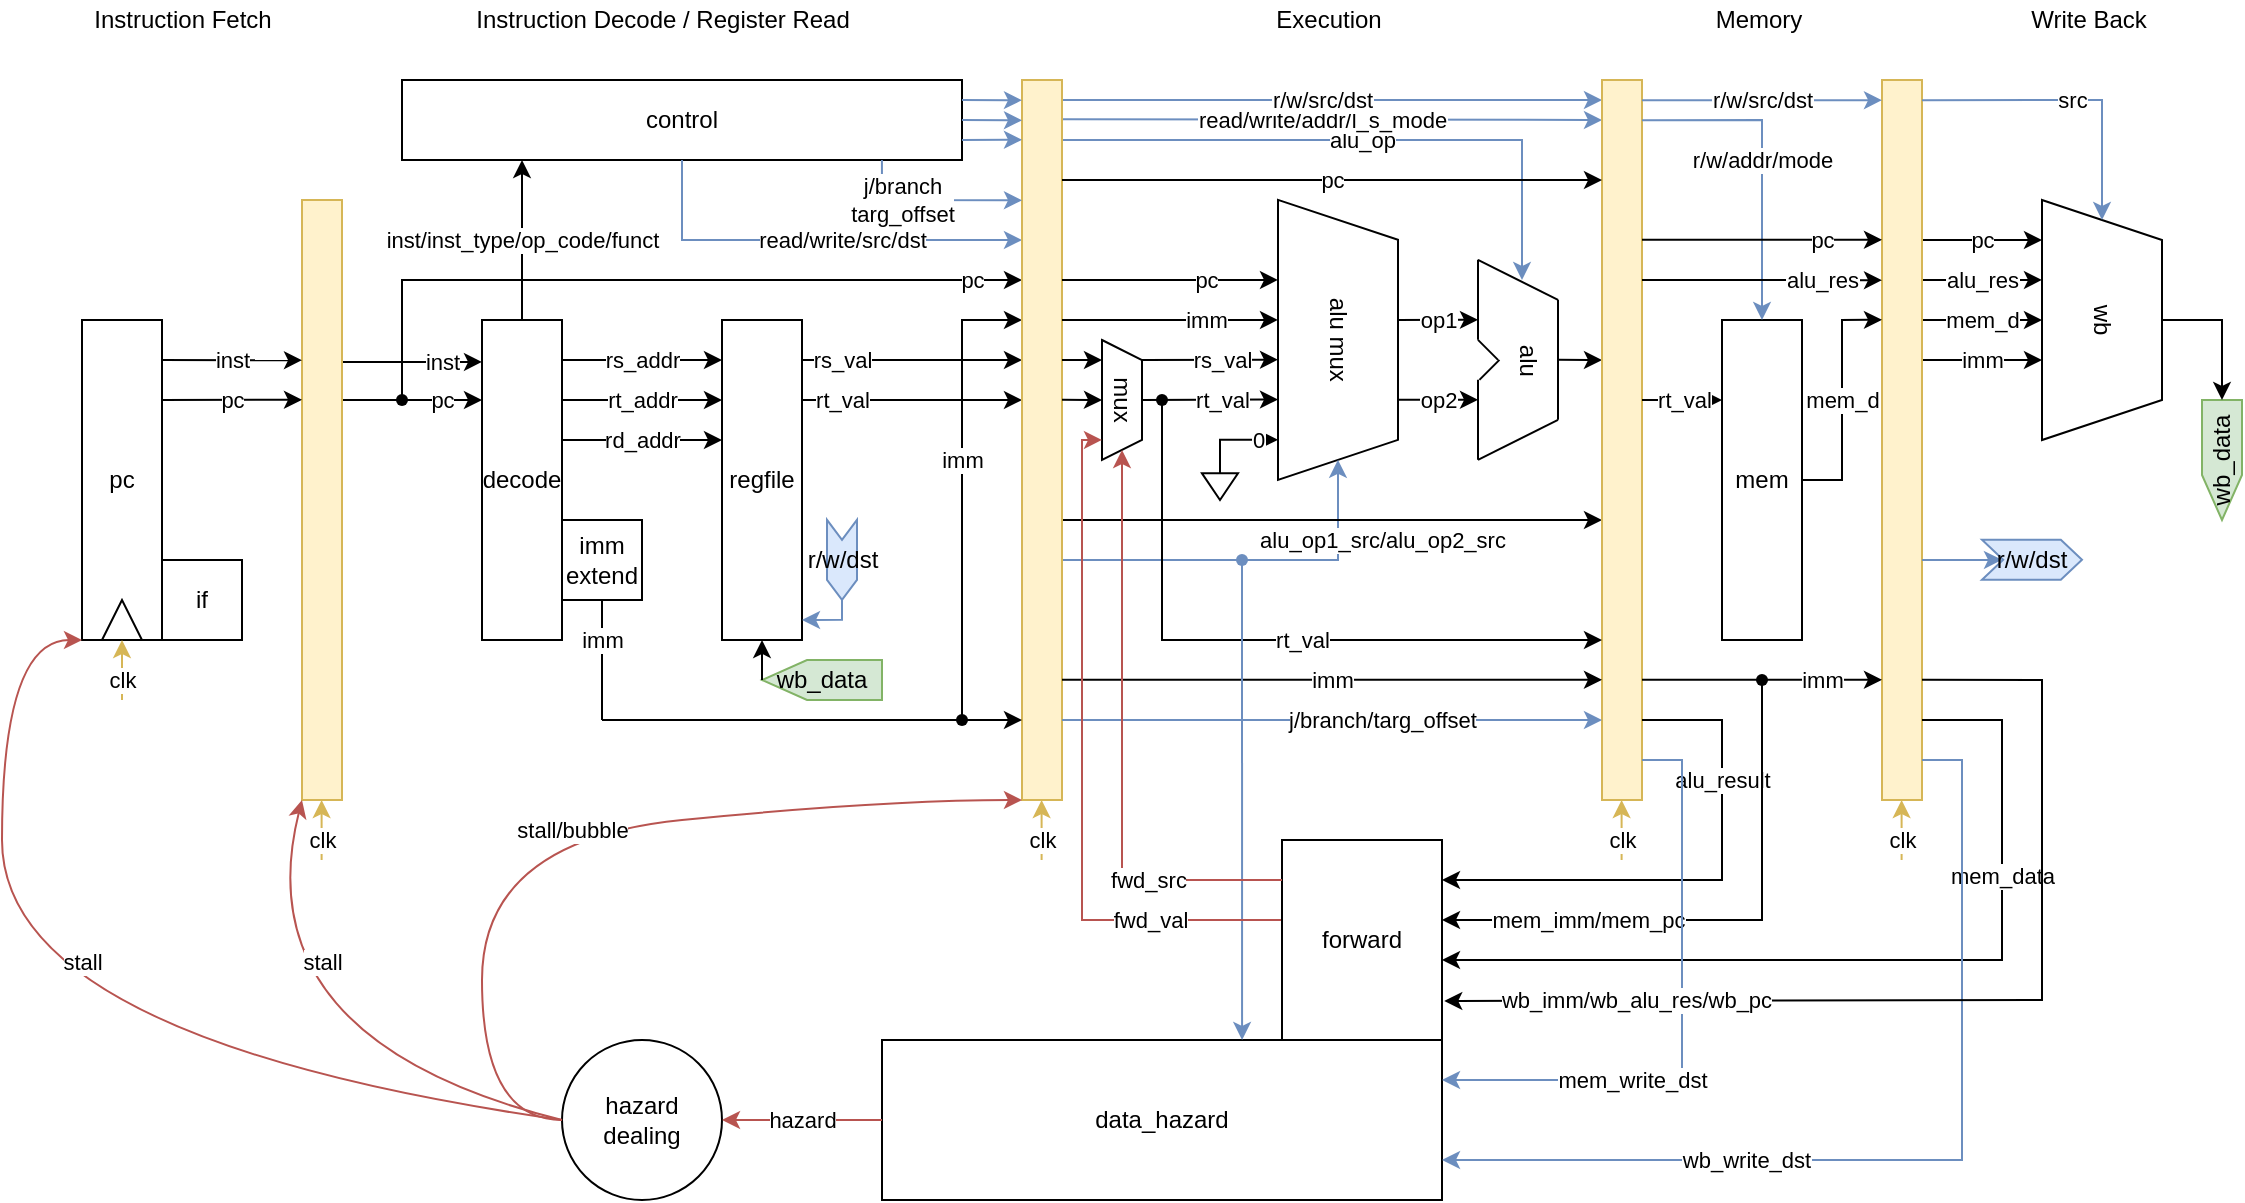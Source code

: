 <mxfile version="16.0.2" type="device"><diagram id="kXGXtVitnuVFbZN-tH9j" name="Page-1"><mxGraphModel dx="946" dy="587" grid="1" gridSize="10" guides="1" tooltips="1" connect="1" arrows="1" fold="1" page="1" pageScale="1" pageWidth="1169" pageHeight="827" math="0" shadow="0"><root><mxCell id="0"/><mxCell id="1" parent="0"/><mxCell id="jANy_Va856jDarxAY1Pt-2" value="pc" style="rounded=0;whiteSpace=wrap;html=1;" parent="1" vertex="1"><mxGeometry x="80" y="200" width="40" height="160" as="geometry"/></mxCell><mxCell id="jANy_Va856jDarxAY1Pt-5" value="Instruction Fetch" style="text;html=1;align=center;verticalAlign=middle;resizable=0;points=[];autosize=1;strokeColor=none;fillColor=none;" parent="1" vertex="1"><mxGeometry x="80" y="40" width="100" height="20" as="geometry"/></mxCell><mxCell id="jANy_Va856jDarxAY1Pt-7" value="if" style="whiteSpace=wrap;html=1;" parent="1" vertex="1"><mxGeometry x="120" y="320" width="40" height="40" as="geometry"/></mxCell><mxCell id="jANy_Va856jDarxAY1Pt-12" value="pc" style="endArrow=classic;html=1;rounded=0;entryX=0;entryY=0.25;entryDx=0;entryDy=0;" parent="1" target="jANy_Va856jDarxAY1Pt-22" edge="1"><mxGeometry x="0.429" width="50" height="50" relative="1" as="geometry"><mxPoint x="210" y="240" as="sourcePoint"/><mxPoint x="320" y="240" as="targetPoint"/><mxPoint as="offset"/></mxGeometry></mxCell><mxCell id="jANy_Va856jDarxAY1Pt-14" value="inst" style="endArrow=classic;html=1;rounded=0;entryX=0;entryY=0.131;entryDx=0;entryDy=0;entryPerimeter=0;" parent="1" target="jANy_Va856jDarxAY1Pt-22" edge="1"><mxGeometry x="0.429" width="50" height="50" relative="1" as="geometry"><mxPoint x="210" y="221" as="sourcePoint"/><mxPoint x="280" y="221" as="targetPoint"/><mxPoint as="offset"/></mxGeometry></mxCell><mxCell id="jANy_Va856jDarxAY1Pt-22" value="decode" style="rounded=0;whiteSpace=wrap;html=1;" parent="1" vertex="1"><mxGeometry x="280" y="200" width="40" height="160" as="geometry"/></mxCell><mxCell id="jANy_Va856jDarxAY1Pt-23" value="control" style="rounded=0;whiteSpace=wrap;html=1;" parent="1" vertex="1"><mxGeometry x="240" y="80" width="280" height="40" as="geometry"/></mxCell><mxCell id="jANy_Va856jDarxAY1Pt-26" value="inst/inst_type/op_code/funct" style="endArrow=classic;html=1;rounded=0;exitX=0.5;exitY=0;exitDx=0;exitDy=0;" parent="1" source="jANy_Va856jDarxAY1Pt-22" edge="1"><mxGeometry width="50" height="50" relative="1" as="geometry"><mxPoint x="340" y="200" as="sourcePoint"/><mxPoint x="300" y="120" as="targetPoint"/><mxPoint as="offset"/></mxGeometry></mxCell><mxCell id="jANy_Va856jDarxAY1Pt-28" value="Instruction Decode / Register Read" style="text;html=1;align=center;verticalAlign=middle;resizable=0;points=[];autosize=1;strokeColor=none;fillColor=none;" parent="1" vertex="1"><mxGeometry x="270" y="40" width="200" height="20" as="geometry"/></mxCell><mxCell id="jANy_Va856jDarxAY1Pt-29" value="regfile" style="whiteSpace=wrap;html=1;" parent="1" vertex="1"><mxGeometry x="400" y="200" width="40" height="160" as="geometry"/></mxCell><mxCell id="jANy_Va856jDarxAY1Pt-30" value="rt_addr" style="endArrow=classic;html=1;rounded=0;exitX=1;exitY=0.25;exitDx=0;exitDy=0;entryX=0;entryY=0.25;entryDx=0;entryDy=0;" parent="1" source="jANy_Va856jDarxAY1Pt-22" target="jANy_Va856jDarxAY1Pt-29" edge="1"><mxGeometry width="50" height="50" relative="1" as="geometry"><mxPoint x="280" y="340" as="sourcePoint"/><mxPoint x="330" y="290" as="targetPoint"/></mxGeometry></mxCell><mxCell id="jANy_Va856jDarxAY1Pt-31" value="rs_addr" style="endArrow=classic;html=1;rounded=0;" parent="1" edge="1"><mxGeometry width="50" height="50" relative="1" as="geometry"><mxPoint x="320" y="220" as="sourcePoint"/><mxPoint x="400" y="220" as="targetPoint"/></mxGeometry></mxCell><mxCell id="jANy_Va856jDarxAY1Pt-32" value="imm extend" style="whiteSpace=wrap;html=1;aspect=fixed;" parent="1" vertex="1"><mxGeometry x="320" y="300" width="40" height="40" as="geometry"/></mxCell><mxCell id="jANy_Va856jDarxAY1Pt-37" value="imm" style="endArrow=none;html=1;rounded=0;entryX=0.5;entryY=1;entryDx=0;entryDy=0;" parent="1" target="jANy_Va856jDarxAY1Pt-32" edge="1"><mxGeometry x="0.333" width="50" height="50" relative="1" as="geometry"><mxPoint x="340" y="400" as="sourcePoint"/><mxPoint x="280" y="340" as="targetPoint"/><mxPoint as="offset"/></mxGeometry></mxCell><mxCell id="jANy_Va856jDarxAY1Pt-41" value="rs_val" style="edgeStyle=elbowEdgeStyle;elbow=horizontal;endArrow=classic;html=1;rounded=0;" parent="1" edge="1"><mxGeometry x="-0.636" width="50" height="50" relative="1" as="geometry"><mxPoint x="440" y="220" as="sourcePoint"/><mxPoint x="550" y="220" as="targetPoint"/><mxPoint as="offset"/><Array as="points"/></mxGeometry></mxCell><mxCell id="jANy_Va856jDarxAY1Pt-42" value="rt_val" style="edgeStyle=elbowEdgeStyle;elbow=horizontal;endArrow=classic;html=1;rounded=0;" parent="1" edge="1"><mxGeometry x="-0.636" width="50" height="50" relative="1" as="geometry"><mxPoint x="440" y="240" as="sourcePoint"/><mxPoint x="550" y="240" as="targetPoint"/><mxPoint as="offset"/><Array as="points"/></mxGeometry></mxCell><mxCell id="Ykakdfic_UmWaNhS7Apf-2" value="Execution" style="text;html=1;align=center;verticalAlign=middle;resizable=0;points=[];autosize=1;strokeColor=none;fillColor=none;" parent="1" vertex="1"><mxGeometry x="668" y="40" width="70" height="20" as="geometry"/></mxCell><mxCell id="Ykakdfic_UmWaNhS7Apf-3" value="pc" style="edgeStyle=elbowEdgeStyle;elbow=vertical;endArrow=classic;html=1;rounded=0;" parent="1" edge="1"><mxGeometry x="0.864" width="50" height="50" relative="1" as="geometry"><mxPoint x="240" y="240" as="sourcePoint"/><mxPoint x="550" y="180" as="targetPoint"/><Array as="points"><mxPoint x="270" y="180"/></Array><mxPoint as="offset"/></mxGeometry></mxCell><mxCell id="Ykakdfic_UmWaNhS7Apf-10" value="alu mux" style="shape=trapezoid;perimeter=trapezoidPerimeter;whiteSpace=wrap;html=1;fixedSize=1;rotation=90;" parent="1" vertex="1"><mxGeometry x="638" y="179.92" width="140" height="60" as="geometry"/></mxCell><mxCell id="Ykakdfic_UmWaNhS7Apf-12" value="imm" style="edgeStyle=elbowEdgeStyle;elbow=horizontal;endArrow=classic;html=1;rounded=0;" parent="1" edge="1"><mxGeometry x="0.512" width="50" height="50" relative="1" as="geometry"><mxPoint x="340" y="400" as="sourcePoint"/><mxPoint x="550" y="200" as="targetPoint"/><Array as="points"><mxPoint x="520" y="210"/><mxPoint x="520" y="300"/><mxPoint x="550" y="200"/><mxPoint x="540" y="340"/></Array><mxPoint as="offset"/></mxGeometry></mxCell><mxCell id="Ykakdfic_UmWaNhS7Apf-13" value="alu_op1_src/alu_op2_src" style="edgeStyle=segmentEdgeStyle;endArrow=classic;html=1;rounded=0;fillColor=#dae8fc;strokeColor=#6c8ebf;entryX=1;entryY=0.5;entryDx=0;entryDy=0;" parent="1" target="Ykakdfic_UmWaNhS7Apf-10" edge="1"><mxGeometry x="0.574" y="-22" width="50" height="50" relative="1" as="geometry"><mxPoint x="570" y="320" as="sourcePoint"/><mxPoint x="658" y="290" as="targetPoint"/><Array as="points"><mxPoint x="708" y="320"/></Array><mxPoint as="offset"/></mxGeometry></mxCell><mxCell id="Ykakdfic_UmWaNhS7Apf-15" value="" style="pointerEvents=1;verticalLabelPosition=bottom;shadow=0;dashed=0;align=center;html=1;verticalAlign=top;shape=mxgraph.electrical.signal_sources.signal_ground;" parent="1" vertex="1"><mxGeometry x="640" y="270" width="18" height="20" as="geometry"/></mxCell><mxCell id="Ykakdfic_UmWaNhS7Apf-17" value="0" style="edgeStyle=segmentEdgeStyle;endArrow=classic;html=1;rounded=0;exitX=0.5;exitY=0;exitDx=0;exitDy=0;exitPerimeter=0;entryX=0.857;entryY=1;entryDx=0;entryDy=0;entryPerimeter=0;" parent="1" source="Ykakdfic_UmWaNhS7Apf-15" target="Ykakdfic_UmWaNhS7Apf-10" edge="1"><mxGeometry x="0.506" width="50" height="50" relative="1" as="geometry"><mxPoint x="568" y="320" as="sourcePoint"/><mxPoint x="620" y="260" as="targetPoint"/><Array as="points"><mxPoint x="649" y="260"/></Array><mxPoint as="offset"/></mxGeometry></mxCell><mxCell id="Ykakdfic_UmWaNhS7Apf-23" value="" style="endArrow=none;html=1;rounded=0;" parent="1" edge="1"><mxGeometry width="50" height="50" relative="1" as="geometry"><mxPoint x="778" y="209.92" as="sourcePoint"/><mxPoint x="788" y="219.92" as="targetPoint"/></mxGeometry></mxCell><mxCell id="Ykakdfic_UmWaNhS7Apf-24" value="" style="endArrow=none;html=1;rounded=0;" parent="1" edge="1"><mxGeometry width="50" height="50" relative="1" as="geometry"><mxPoint x="778.71" y="229.92" as="sourcePoint"/><mxPoint x="788.71" y="219.92" as="targetPoint"/></mxGeometry></mxCell><mxCell id="Ykakdfic_UmWaNhS7Apf-25" value="" style="endArrow=none;html=1;rounded=0;" parent="1" edge="1"><mxGeometry width="50" height="50" relative="1" as="geometry"><mxPoint x="778" y="209.92" as="sourcePoint"/><mxPoint x="778" y="169.92" as="targetPoint"/></mxGeometry></mxCell><mxCell id="Ykakdfic_UmWaNhS7Apf-26" value="" style="endArrow=none;html=1;rounded=0;" parent="1" edge="1"><mxGeometry width="50" height="50" relative="1" as="geometry"><mxPoint x="778" y="229.92" as="sourcePoint"/><mxPoint x="778" y="269.92" as="targetPoint"/></mxGeometry></mxCell><mxCell id="Ykakdfic_UmWaNhS7Apf-27" value="" style="endArrow=none;html=1;rounded=0;" parent="1" edge="1"><mxGeometry width="50" height="50" relative="1" as="geometry"><mxPoint x="778" y="269.92" as="sourcePoint"/><mxPoint x="818" y="249.92" as="targetPoint"/></mxGeometry></mxCell><mxCell id="Ykakdfic_UmWaNhS7Apf-28" value="" style="endArrow=none;html=1;rounded=0;" parent="1" edge="1"><mxGeometry width="50" height="50" relative="1" as="geometry"><mxPoint x="778" y="169.92" as="sourcePoint"/><mxPoint x="818" y="189.92" as="targetPoint"/></mxGeometry></mxCell><mxCell id="Ykakdfic_UmWaNhS7Apf-29" value="" style="endArrow=none;html=1;rounded=0;" parent="1" edge="1"><mxGeometry width="50" height="50" relative="1" as="geometry"><mxPoint x="818" y="249.92" as="sourcePoint"/><mxPoint x="818" y="189.92" as="targetPoint"/></mxGeometry></mxCell><mxCell id="Ykakdfic_UmWaNhS7Apf-30" value="alu" style="text;html=1;align=center;verticalAlign=middle;resizable=0;points=[];autosize=1;strokeColor=none;fillColor=none;rotation=90;" parent="1" vertex="1"><mxGeometry x="788" y="209.92" width="30" height="20" as="geometry"/></mxCell><mxCell id="Ykakdfic_UmWaNhS7Apf-31" value="op1" style="endArrow=classic;html=1;rounded=0;exitX=0.429;exitY=0;exitDx=0;exitDy=0;exitPerimeter=0;" parent="1" source="Ykakdfic_UmWaNhS7Apf-10" edge="1"><mxGeometry width="50" height="50" relative="1" as="geometry"><mxPoint x="718" y="199.92" as="sourcePoint"/><mxPoint x="778" y="199.92" as="targetPoint"/><mxPoint as="offset"/></mxGeometry></mxCell><mxCell id="Ykakdfic_UmWaNhS7Apf-32" value="op2" style="endArrow=classic;html=1;rounded=0;exitX=0.714;exitY=0;exitDx=0;exitDy=0;exitPerimeter=0;" parent="1" source="Ykakdfic_UmWaNhS7Apf-10" edge="1"><mxGeometry width="50" height="50" relative="1" as="geometry"><mxPoint x="718" y="239.92" as="sourcePoint"/><mxPoint x="778" y="239.92" as="targetPoint"/></mxGeometry></mxCell><mxCell id="Ykakdfic_UmWaNhS7Apf-34" value="alu_op" style="edgeStyle=segmentEdgeStyle;endArrow=classic;html=1;rounded=0;fillColor=#dae8fc;strokeColor=#6c8ebf;" parent="1" edge="1"><mxGeometry width="50" height="50" relative="1" as="geometry"><mxPoint x="570" y="110" as="sourcePoint"/><mxPoint x="800" y="180" as="targetPoint"/><Array as="points"><mxPoint x="800" y="110"/><mxPoint x="800" y="180"/></Array></mxGeometry></mxCell><mxCell id="Ykakdfic_UmWaNhS7Apf-40" value="read/write/src/dst" style="edgeStyle=elbowEdgeStyle;elbow=vertical;endArrow=classic;html=1;rounded=0;exitX=0.5;exitY=1;exitDx=0;exitDy=0;fillColor=#dae8fc;strokeColor=#6c8ebf;entryX=0;entryY=0.222;entryDx=0;entryDy=0;entryPerimeter=0;" parent="1" source="jANy_Va856jDarxAY1Pt-23" target="d6uWLYrjVG5FYan9raDE-4" edge="1"><mxGeometry x="0.142" width="50" height="50" relative="1" as="geometry"><mxPoint x="370" y="190" as="sourcePoint"/><mxPoint x="450" y="140" as="targetPoint"/><Array as="points"><mxPoint x="400" y="160"/><mxPoint x="380" y="140"/><mxPoint x="380" y="140"/><mxPoint x="390" y="140"/></Array><mxPoint as="offset"/></mxGeometry></mxCell><mxCell id="Ykakdfic_UmWaNhS7Apf-43" value="mem" style="whiteSpace=wrap;html=1;" parent="1" vertex="1"><mxGeometry x="900" y="200" width="40" height="160" as="geometry"/></mxCell><mxCell id="Ykakdfic_UmWaNhS7Apf-44" value="read/write/addr/l_s_mode" style="edgeStyle=segmentEdgeStyle;endArrow=classic;html=1;rounded=0;fillColor=#dae8fc;strokeColor=#6c8ebf;" parent="1" edge="1"><mxGeometry x="-0.037" width="50" height="50" relative="1" as="geometry"><mxPoint x="570" y="99.67" as="sourcePoint"/><mxPoint x="840" y="100" as="targetPoint"/><Array as="points"><mxPoint x="690" y="100"/><mxPoint x="690" y="100"/></Array><mxPoint as="offset"/></mxGeometry></mxCell><mxCell id="Ykakdfic_UmWaNhS7Apf-45" value="" style="edgeStyle=segmentEdgeStyle;endArrow=classic;html=1;rounded=0;" parent="1" edge="1"><mxGeometry width="50" height="50" relative="1" as="geometry"><mxPoint x="570" y="300" as="sourcePoint"/><mxPoint x="840" y="300" as="targetPoint"/><Array as="points"><mxPoint x="570" y="300"/><mxPoint x="570" y="300"/></Array></mxGeometry></mxCell><mxCell id="Ykakdfic_UmWaNhS7Apf-46" value="" style="endArrow=classic;html=1;rounded=0;" parent="1" edge="1"><mxGeometry width="50" height="50" relative="1" as="geometry"><mxPoint x="818" y="219.92" as="sourcePoint"/><mxPoint x="840" y="220" as="targetPoint"/></mxGeometry></mxCell><mxCell id="Ykakdfic_UmWaNhS7Apf-53" value="Memory" style="text;html=1;align=center;verticalAlign=middle;resizable=0;points=[];autosize=1;strokeColor=none;fillColor=none;" parent="1" vertex="1"><mxGeometry x="887.95" y="40" width="60" height="20" as="geometry"/></mxCell><mxCell id="Ykakdfic_UmWaNhS7Apf-55" value="rd_addr" style="endArrow=classic;html=1;rounded=0;exitX=1;exitY=0.25;exitDx=0;exitDy=0;entryX=0;entryY=0.25;entryDx=0;entryDy=0;" parent="1" edge="1"><mxGeometry width="50" height="50" relative="1" as="geometry"><mxPoint x="320" y="260" as="sourcePoint"/><mxPoint x="400" y="260" as="targetPoint"/></mxGeometry></mxCell><mxCell id="Ykakdfic_UmWaNhS7Apf-56" value="Write Back" style="text;html=1;align=center;verticalAlign=middle;resizable=0;points=[];autosize=1;strokeColor=none;fillColor=none;" parent="1" vertex="1"><mxGeometry x="1047.95" y="40" width="70" height="20" as="geometry"/></mxCell><mxCell id="Ykakdfic_UmWaNhS7Apf-58" value="wb" style="shape=trapezoid;perimeter=trapezoidPerimeter;whiteSpace=wrap;html=1;fixedSize=1;rotation=90;" parent="1" vertex="1"><mxGeometry x="1030" y="170" width="120" height="60" as="geometry"/></mxCell><mxCell id="Ykakdfic_UmWaNhS7Apf-64" value="pc" style="edgeStyle=segmentEdgeStyle;endArrow=classic;html=1;rounded=0;entryX=0.167;entryY=1;entryDx=0;entryDy=0;entryPerimeter=0;" parent="1" target="Ykakdfic_UmWaNhS7Apf-58" edge="1"><mxGeometry width="50" height="50" relative="1" as="geometry"><mxPoint x="1000" y="160" as="sourcePoint"/><mxPoint x="1000" y="170" as="targetPoint"/><Array as="points"><mxPoint x="1040" y="160"/><mxPoint x="1040" y="160"/></Array><mxPoint as="offset"/></mxGeometry></mxCell><mxCell id="Ykakdfic_UmWaNhS7Apf-83" value="r/w/src/dst" style="endArrow=classic;html=1;rounded=0;fillColor=#dae8fc;strokeColor=#6c8ebf;" parent="1" edge="1"><mxGeometry x="-0.037" width="50" height="50" relative="1" as="geometry"><mxPoint x="570" y="90" as="sourcePoint"/><mxPoint x="840" y="90" as="targetPoint"/><Array as="points"/><mxPoint as="offset"/></mxGeometry></mxCell><mxCell id="Ykakdfic_UmWaNhS7Apf-84" value="alu_res" style="endArrow=classic;html=1;rounded=0;entryX=0.333;entryY=1;entryDx=0;entryDy=0;entryPerimeter=0;" parent="1" target="Ykakdfic_UmWaNhS7Apf-58" edge="1"><mxGeometry width="50" height="50" relative="1" as="geometry"><mxPoint x="1000" y="180" as="sourcePoint"/><mxPoint x="948" y="190" as="targetPoint"/><Array as="points"/><mxPoint as="offset"/></mxGeometry></mxCell><mxCell id="Ykakdfic_UmWaNhS7Apf-85" value="mem_d" style="endArrow=classic;html=1;rounded=0;entryX=0.5;entryY=1;entryDx=0;entryDy=0;" parent="1" target="Ykakdfic_UmWaNhS7Apf-58" edge="1"><mxGeometry width="50" height="50" relative="1" as="geometry"><mxPoint x="1000" y="200" as="sourcePoint"/><mxPoint x="1057.95" y="220" as="targetPoint"/><Array as="points"/><mxPoint as="offset"/></mxGeometry></mxCell><mxCell id="Ykakdfic_UmWaNhS7Apf-86" value="imm" style="endArrow=classic;html=1;rounded=0;entryX=0.667;entryY=1;entryDx=0;entryDy=0;entryPerimeter=0;" parent="1" target="Ykakdfic_UmWaNhS7Apf-58" edge="1"><mxGeometry width="50" height="50" relative="1" as="geometry"><mxPoint x="1000" y="220" as="sourcePoint"/><mxPoint x="1020" y="260" as="targetPoint"/><Array as="points"/><mxPoint as="offset"/></mxGeometry></mxCell><mxCell id="Ykakdfic_UmWaNhS7Apf-87" value="wb_data" style="shape=offPageConnector;whiteSpace=wrap;html=1;rotation=0;horizontal=0;verticalAlign=middle;fillColor=#d5e8d4;strokeColor=#82b366;" parent="1" vertex="1"><mxGeometry x="1140" y="240" width="20" height="60" as="geometry"/></mxCell><mxCell id="Ykakdfic_UmWaNhS7Apf-88" value="" style="edgeStyle=segmentEdgeStyle;endArrow=classic;html=1;rounded=0;exitX=0.5;exitY=0;exitDx=0;exitDy=0;entryX=0.5;entryY=0;entryDx=0;entryDy=0;" parent="1" source="Ykakdfic_UmWaNhS7Apf-58" target="Ykakdfic_UmWaNhS7Apf-87" edge="1"><mxGeometry width="50" height="50" relative="1" as="geometry"><mxPoint x="1122.95" y="200" as="sourcePoint"/><mxPoint x="1170" y="220" as="targetPoint"/><Array as="points"><mxPoint x="1150" y="200"/></Array></mxGeometry></mxCell><mxCell id="Ykakdfic_UmWaNhS7Apf-89" value="wb_data" style="shape=offPageConnector;whiteSpace=wrap;html=1;rotation=90;fillColor=#d5e8d4;strokeColor=#82b366;horizontal=0;" parent="1" vertex="1"><mxGeometry x="440" y="350" width="20" height="60" as="geometry"/></mxCell><mxCell id="Ykakdfic_UmWaNhS7Apf-90" value="" style="endArrow=classic;html=1;rounded=0;exitX=0.5;exitY=1;exitDx=0;exitDy=0;entryX=0.5;entryY=1;entryDx=0;entryDy=0;" parent="1" source="Ykakdfic_UmWaNhS7Apf-89" target="jANy_Va856jDarxAY1Pt-29" edge="1"><mxGeometry width="50" height="50" relative="1" as="geometry"><mxPoint x="550" y="320" as="sourcePoint"/><mxPoint x="420" y="380" as="targetPoint"/></mxGeometry></mxCell><mxCell id="Ykakdfic_UmWaNhS7Apf-93" value="" style="shape=waypoint;sketch=0;fillStyle=solid;size=6;pointerEvents=1;points=[];fillColor=none;resizable=0;rotatable=0;perimeter=centerPerimeter;snapToPoint=1;connectable=0;allowArrows=0;recursiveResize=0;" parent="1" vertex="1"><mxGeometry x="500" y="380" width="40" height="40" as="geometry"/></mxCell><mxCell id="Ykakdfic_UmWaNhS7Apf-95" value="" style="shape=waypoint;sketch=0;fillStyle=solid;size=6;pointerEvents=1;points=[];fillColor=none;resizable=0;rotatable=0;perimeter=centerPerimeter;snapToPoint=1;connectable=0;allowArrows=0;recursiveResize=0;" parent="1" vertex="1"><mxGeometry x="220" y="220" width="40" height="40" as="geometry"/></mxCell><mxCell id="8yU01PT0Piwa1YBttkUz-11" value="" style="triangle;whiteSpace=wrap;html=1;rotation=-90;" parent="1" vertex="1"><mxGeometry x="90" y="340" width="20" height="20" as="geometry"/></mxCell><mxCell id="8yU01PT0Piwa1YBttkUz-16" value="clk" style="endArrow=classic;html=1;rounded=0;fillColor=#fff2cc;strokeColor=#d6b656;entryX=0;entryY=0.5;entryDx=0;entryDy=0;" parent="1" target="8yU01PT0Piwa1YBttkUz-11" edge="1"><mxGeometry x="-0.333" width="50" height="50" relative="1" as="geometry"><mxPoint x="100" y="390" as="sourcePoint"/><mxPoint x="450" y="490" as="targetPoint"/><mxPoint as="offset"/></mxGeometry></mxCell><mxCell id="d6uWLYrjVG5FYan9raDE-2" value="" style="rounded=0;whiteSpace=wrap;html=1;fillColor=#fff2cc;strokeColor=#d6b656;" parent="1" vertex="1"><mxGeometry x="190" y="140" width="20" height="300" as="geometry"/></mxCell><mxCell id="d6uWLYrjVG5FYan9raDE-4" value="" style="rounded=0;whiteSpace=wrap;html=1;fillColor=#fff2cc;strokeColor=#d6b656;" parent="1" vertex="1"><mxGeometry x="550" y="80" width="20" height="360" as="geometry"/></mxCell><mxCell id="d6uWLYrjVG5FYan9raDE-5" value="" style="endArrow=classic;html=1;rounded=0;endFill=1;" parent="1" edge="1"><mxGeometry width="50" height="50" relative="1" as="geometry"><mxPoint x="520" y="400" as="sourcePoint"/><mxPoint x="550" y="400" as="targetPoint"/></mxGeometry></mxCell><mxCell id="d6uWLYrjVG5FYan9raDE-6" value="" style="endArrow=classic;html=1;rounded=0;exitX=1;exitY=0.25;exitDx=0;exitDy=0;entryX=0;entryY=0.028;entryDx=0;entryDy=0;entryPerimeter=0;fillColor=#dae8fc;strokeColor=#6c8ebf;endFill=1;" parent="1" source="jANy_Va856jDarxAY1Pt-23" target="d6uWLYrjVG5FYan9raDE-4" edge="1"><mxGeometry width="50" height="50" relative="1" as="geometry"><mxPoint x="610" y="260" as="sourcePoint"/><mxPoint x="660" y="210" as="targetPoint"/></mxGeometry></mxCell><mxCell id="d6uWLYrjVG5FYan9raDE-7" value="" style="endArrow=classic;html=1;rounded=0;exitX=1;exitY=0.5;exitDx=0;exitDy=0;entryX=0;entryY=0.056;entryDx=0;entryDy=0;entryPerimeter=0;fillColor=#dae8fc;strokeColor=#6c8ebf;endFill=1;" parent="1" source="jANy_Va856jDarxAY1Pt-23" target="d6uWLYrjVG5FYan9raDE-4" edge="1"><mxGeometry width="50" height="50" relative="1" as="geometry"><mxPoint x="610" y="260" as="sourcePoint"/><mxPoint x="660" y="210" as="targetPoint"/></mxGeometry></mxCell><mxCell id="d6uWLYrjVG5FYan9raDE-8" value="" style="endArrow=classic;html=1;rounded=0;exitX=1;exitY=0.75;exitDx=0;exitDy=0;entryX=0;entryY=0.083;entryDx=0;entryDy=0;entryPerimeter=0;fillColor=#dae8fc;strokeColor=#6c8ebf;endFill=1;" parent="1" source="jANy_Va856jDarxAY1Pt-23" target="d6uWLYrjVG5FYan9raDE-4" edge="1"><mxGeometry width="50" height="50" relative="1" as="geometry"><mxPoint x="610" y="260" as="sourcePoint"/><mxPoint x="660" y="210" as="targetPoint"/></mxGeometry></mxCell><mxCell id="d6uWLYrjVG5FYan9raDE-10" value="inst" style="endArrow=classic;html=1;rounded=0;entryX=0;entryY=0.267;entryDx=0;entryDy=0;entryPerimeter=0;" parent="1" target="d6uWLYrjVG5FYan9raDE-2" edge="1"><mxGeometry width="50" height="50" relative="1" as="geometry"><mxPoint x="120" y="220" as="sourcePoint"/><mxPoint x="180" y="220" as="targetPoint"/></mxGeometry></mxCell><mxCell id="d6uWLYrjVG5FYan9raDE-11" value="pc" style="endArrow=classic;html=1;rounded=0;exitX=1;exitY=0.25;exitDx=0;exitDy=0;entryX=0;entryY=0.333;entryDx=0;entryDy=0;entryPerimeter=0;" parent="1" source="jANy_Va856jDarxAY1Pt-2" target="d6uWLYrjVG5FYan9raDE-2" edge="1"><mxGeometry width="50" height="50" relative="1" as="geometry"><mxPoint x="160" y="250" as="sourcePoint"/><mxPoint x="210" y="200" as="targetPoint"/></mxGeometry></mxCell><mxCell id="d6uWLYrjVG5FYan9raDE-12" value="" style="rounded=0;whiteSpace=wrap;html=1;fillColor=#fff2cc;strokeColor=#d6b656;" parent="1" vertex="1"><mxGeometry x="840" y="80" width="20" height="360" as="geometry"/></mxCell><mxCell id="d6uWLYrjVG5FYan9raDE-13" value="rt_val" style="endArrow=classic;html=1;rounded=0;entryX=0.713;entryY=1;entryDx=0;entryDy=0;entryPerimeter=0;" parent="1" target="Ykakdfic_UmWaNhS7Apf-10" edge="1"><mxGeometry x="0.176" width="50" height="50" relative="1" as="geometry"><mxPoint x="610" y="240" as="sourcePoint"/><mxPoint x="620" y="240" as="targetPoint"/><mxPoint as="offset"/></mxGeometry></mxCell><mxCell id="d6uWLYrjVG5FYan9raDE-14" value="rs_val" style="endArrow=classic;html=1;rounded=0;entryX=0.571;entryY=1;entryDx=0;entryDy=0;entryPerimeter=0;" parent="1" target="Ykakdfic_UmWaNhS7Apf-10" edge="1"><mxGeometry x="0.176" width="50" height="50" relative="1" as="geometry"><mxPoint x="610" y="220" as="sourcePoint"/><mxPoint x="620" y="220" as="targetPoint"/><mxPoint as="offset"/></mxGeometry></mxCell><mxCell id="d6uWLYrjVG5FYan9raDE-15" value="imm" style="endArrow=classic;html=1;rounded=0;exitX=1;exitY=0.444;exitDx=0;exitDy=0;exitPerimeter=0;entryX=0.429;entryY=1;entryDx=0;entryDy=0;entryPerimeter=0;" parent="1" target="Ykakdfic_UmWaNhS7Apf-10" edge="1"><mxGeometry x="0.333" width="50" height="50" relative="1" as="geometry"><mxPoint x="570" y="200.02" as="sourcePoint"/><mxPoint x="620" y="200" as="targetPoint"/><mxPoint as="offset"/></mxGeometry></mxCell><mxCell id="d6uWLYrjVG5FYan9raDE-16" value="pc" style="endArrow=classic;html=1;rounded=0;exitX=1;exitY=0.444;exitDx=0;exitDy=0;exitPerimeter=0;entryX=0.286;entryY=1;entryDx=0;entryDy=0;entryPerimeter=0;" parent="1" target="Ykakdfic_UmWaNhS7Apf-10" edge="1"><mxGeometry x="0.333" width="50" height="50" relative="1" as="geometry"><mxPoint x="570" y="180.02" as="sourcePoint"/><mxPoint x="620" y="180" as="targetPoint"/><mxPoint as="offset"/></mxGeometry></mxCell><mxCell id="d6uWLYrjVG5FYan9raDE-17" value="rt_val" style="endArrow=classic;html=1;rounded=0;" parent="1" edge="1"><mxGeometry x="0.117" width="50" height="50" relative="1" as="geometry"><mxPoint x="620" y="240" as="sourcePoint"/><mxPoint x="840" y="360" as="targetPoint"/><Array as="points"><mxPoint x="620" y="360"/></Array><mxPoint as="offset"/></mxGeometry></mxCell><mxCell id="d6uWLYrjVG5FYan9raDE-18" value="rt_val" style="endArrow=classic;html=1;rounded=0;entryX=0;entryY=0.25;entryDx=0;entryDy=0;" parent="1" target="Ykakdfic_UmWaNhS7Apf-43" edge="1"><mxGeometry x="0.054" width="50" height="50" relative="1" as="geometry"><mxPoint x="860" y="240" as="sourcePoint"/><mxPoint x="890" y="240" as="targetPoint"/><mxPoint as="offset"/></mxGeometry></mxCell><mxCell id="d6uWLYrjVG5FYan9raDE-19" value="r/w/addr/mode" style="endArrow=classic;html=1;rounded=0;entryX=0.5;entryY=0;entryDx=0;entryDy=0;exitX=1;exitY=0.056;exitDx=0;exitDy=0;exitPerimeter=0;fillColor=#dae8fc;strokeColor=#6c8ebf;" parent="1" source="d6uWLYrjVG5FYan9raDE-12" target="Ykakdfic_UmWaNhS7Apf-43" edge="1"><mxGeometry width="50" height="50" relative="1" as="geometry"><mxPoint x="880" y="100" as="sourcePoint"/><mxPoint x="860" y="150" as="targetPoint"/><Array as="points"><mxPoint x="920" y="100"/></Array></mxGeometry></mxCell><mxCell id="d6uWLYrjVG5FYan9raDE-20" value="imm" style="endArrow=classic;html=1;rounded=0;entryX=0;entryY=0.833;entryDx=0;entryDy=0;entryPerimeter=0;exitX=1;exitY=0.833;exitDx=0;exitDy=0;exitPerimeter=0;" parent="1" source="d6uWLYrjVG5FYan9raDE-4" target="d6uWLYrjVG5FYan9raDE-12" edge="1"><mxGeometry width="50" height="50" relative="1" as="geometry"><mxPoint x="580" y="380" as="sourcePoint"/><mxPoint x="810" y="340" as="targetPoint"/></mxGeometry></mxCell><mxCell id="d6uWLYrjVG5FYan9raDE-21" value="" style="rounded=0;whiteSpace=wrap;html=1;fillColor=#fff2cc;strokeColor=#d6b656;" parent="1" vertex="1"><mxGeometry x="980" y="80" width="20" height="360" as="geometry"/></mxCell><mxCell id="d6uWLYrjVG5FYan9raDE-22" value="r/w/src/dst" style="endArrow=classic;html=1;rounded=0;entryX=0;entryY=0.028;entryDx=0;entryDy=0;entryPerimeter=0;exitX=1;exitY=0.028;exitDx=0;exitDy=0;exitPerimeter=0;fillColor=#dae8fc;strokeColor=#6c8ebf;" parent="1" source="d6uWLYrjVG5FYan9raDE-12" target="d6uWLYrjVG5FYan9raDE-21" edge="1"><mxGeometry width="50" height="50" relative="1" as="geometry"><mxPoint x="870" y="90" as="sourcePoint"/><mxPoint x="960" y="90" as="targetPoint"/></mxGeometry></mxCell><mxCell id="d6uWLYrjVG5FYan9raDE-23" value="src" style="endArrow=classic;html=1;rounded=0;entryX=0;entryY=0.5;entryDx=0;entryDy=0;exitX=1;exitY=0.028;exitDx=0;exitDy=0;exitPerimeter=0;fillColor=#dae8fc;strokeColor=#6c8ebf;" parent="1" source="d6uWLYrjVG5FYan9raDE-21" target="Ykakdfic_UmWaNhS7Apf-58" edge="1"><mxGeometry width="50" height="50" relative="1" as="geometry"><mxPoint x="1010" y="90" as="sourcePoint"/><mxPoint x="880" y="300" as="targetPoint"/><Array as="points"><mxPoint x="1090" y="90"/></Array></mxGeometry></mxCell><mxCell id="d6uWLYrjVG5FYan9raDE-24" value="imm" style="endArrow=classic;html=1;rounded=0;entryX=0;entryY=0.833;entryDx=0;entryDy=0;entryPerimeter=0;exitX=1;exitY=0.833;exitDx=0;exitDy=0;exitPerimeter=0;" parent="1" source="d6uWLYrjVG5FYan9raDE-12" target="d6uWLYrjVG5FYan9raDE-21" edge="1"><mxGeometry x="0.5" width="50" height="50" relative="1" as="geometry"><mxPoint x="870" y="380" as="sourcePoint"/><mxPoint x="960" y="320" as="targetPoint"/><mxPoint as="offset"/></mxGeometry></mxCell><mxCell id="d6uWLYrjVG5FYan9raDE-25" value="mem_d" style="endArrow=classic;html=1;rounded=0;exitX=1;exitY=0.5;exitDx=0;exitDy=0;entryX=0;entryY=0.333;entryDx=0;entryDy=0;entryPerimeter=0;" parent="1" source="Ykakdfic_UmWaNhS7Apf-43" target="d6uWLYrjVG5FYan9raDE-21" edge="1"><mxGeometry width="50" height="50" relative="1" as="geometry"><mxPoint x="910" y="290" as="sourcePoint"/><mxPoint x="970" y="180" as="targetPoint"/><Array as="points"><mxPoint x="960" y="280"/><mxPoint x="960" y="200"/></Array></mxGeometry></mxCell><mxCell id="d6uWLYrjVG5FYan9raDE-26" value="pc" style="endArrow=classic;html=1;rounded=0;exitX=1;exitY=0.139;exitDx=0;exitDy=0;exitPerimeter=0;entryX=0;entryY=0.139;entryDx=0;entryDy=0;entryPerimeter=0;" parent="1" source="d6uWLYrjVG5FYan9raDE-4" target="d6uWLYrjVG5FYan9raDE-12" edge="1"><mxGeometry width="50" height="50" relative="1" as="geometry"><mxPoint x="580" y="130" as="sourcePoint"/><mxPoint x="790" y="130" as="targetPoint"/></mxGeometry></mxCell><mxCell id="d6uWLYrjVG5FYan9raDE-27" value="pc" style="endArrow=classic;html=1;rounded=0;entryX=0;entryY=0.222;entryDx=0;entryDy=0;entryPerimeter=0;exitX=1;exitY=0.222;exitDx=0;exitDy=0;exitPerimeter=0;" parent="1" source="d6uWLYrjVG5FYan9raDE-12" target="d6uWLYrjVG5FYan9raDE-21" edge="1"><mxGeometry x="0.5" width="50" height="50" relative="1" as="geometry"><mxPoint x="880" y="160" as="sourcePoint"/><mxPoint x="840" y="240" as="targetPoint"/><mxPoint as="offset"/></mxGeometry></mxCell><mxCell id="d6uWLYrjVG5FYan9raDE-28" value="alu_res" style="endArrow=classic;html=1;rounded=0;entryX=0;entryY=0.278;entryDx=0;entryDy=0;entryPerimeter=0;" parent="1" target="d6uWLYrjVG5FYan9raDE-21" edge="1"><mxGeometry x="0.5" width="50" height="50" relative="1" as="geometry"><mxPoint x="860" y="180" as="sourcePoint"/><mxPoint x="840" y="240" as="targetPoint"/><mxPoint as="offset"/></mxGeometry></mxCell><mxCell id="d6uWLYrjVG5FYan9raDE-29" value="clk" style="endArrow=classic;html=1;rounded=0;fillColor=#fff2cc;strokeColor=#d6b656;entryX=0;entryY=0.5;entryDx=0;entryDy=0;" parent="1" edge="1"><mxGeometry x="-0.333" width="50" height="50" relative="1" as="geometry"><mxPoint x="199.8" y="470" as="sourcePoint"/><mxPoint x="199.8" y="440" as="targetPoint"/><mxPoint as="offset"/></mxGeometry></mxCell><mxCell id="d6uWLYrjVG5FYan9raDE-30" value="clk" style="endArrow=classic;html=1;rounded=0;fillColor=#fff2cc;strokeColor=#d6b656;entryX=0;entryY=0.5;entryDx=0;entryDy=0;" parent="1" edge="1"><mxGeometry x="-0.333" width="50" height="50" relative="1" as="geometry"><mxPoint x="559.8" y="470" as="sourcePoint"/><mxPoint x="559.8" y="440" as="targetPoint"/><mxPoint as="offset"/></mxGeometry></mxCell><mxCell id="d6uWLYrjVG5FYan9raDE-31" value="clk" style="endArrow=classic;html=1;rounded=0;fillColor=#fff2cc;strokeColor=#d6b656;entryX=0;entryY=0.5;entryDx=0;entryDy=0;" parent="1" edge="1"><mxGeometry x="-0.333" width="50" height="50" relative="1" as="geometry"><mxPoint x="849.8" y="470" as="sourcePoint"/><mxPoint x="849.8" y="440" as="targetPoint"/><mxPoint as="offset"/></mxGeometry></mxCell><mxCell id="d6uWLYrjVG5FYan9raDE-32" value="clk" style="endArrow=classic;html=1;rounded=0;fillColor=#fff2cc;strokeColor=#d6b656;entryX=0;entryY=0.5;entryDx=0;entryDy=0;" parent="1" edge="1"><mxGeometry x="-0.333" width="50" height="50" relative="1" as="geometry"><mxPoint x="989.8" y="470" as="sourcePoint"/><mxPoint x="989.8" y="440" as="targetPoint"/><mxPoint as="offset"/></mxGeometry></mxCell><mxCell id="cAWlGQxaQcV9XxgZT6eP-1" value="j/branch&lt;br&gt;targ_offset" style="endArrow=classic;html=1;rounded=0;exitX=0.857;exitY=1;exitDx=0;exitDy=0;exitPerimeter=0;entryX=0;entryY=0.167;entryDx=0;entryDy=0;entryPerimeter=0;fillColor=#dae8fc;strokeColor=#6c8ebf;" parent="1" source="jANy_Va856jDarxAY1Pt-23" target="d6uWLYrjVG5FYan9raDE-4" edge="1"><mxGeometry x="-0.333" width="50" height="50" relative="1" as="geometry"><mxPoint x="480" y="130" as="sourcePoint"/><mxPoint x="520" y="150" as="targetPoint"/><Array as="points"><mxPoint x="480" y="140"/></Array><mxPoint as="offset"/></mxGeometry></mxCell><mxCell id="cAWlGQxaQcV9XxgZT6eP-2" value="j/branch/targ_offset" style="endArrow=classic;html=1;rounded=0;entryX=0;entryY=0.889;entryDx=0;entryDy=0;entryPerimeter=0;exitX=1;exitY=0.889;exitDx=0;exitDy=0;exitPerimeter=0;fillColor=#dae8fc;strokeColor=#6c8ebf;" parent="1" source="d6uWLYrjVG5FYan9raDE-4" target="d6uWLYrjVG5FYan9raDE-12" edge="1"><mxGeometry x="0.185" width="50" height="50" relative="1" as="geometry"><mxPoint x="580" y="400" as="sourcePoint"/><mxPoint x="820" y="400" as="targetPoint"/><mxPoint as="offset"/></mxGeometry></mxCell><mxCell id="cAWlGQxaQcV9XxgZT6eP-3" value="data_hazard" style="rounded=0;whiteSpace=wrap;html=1;" parent="1" vertex="1"><mxGeometry x="480" y="560" width="280" height="80" as="geometry"/></mxCell><mxCell id="cAWlGQxaQcV9XxgZT6eP-9" value="alu_result" style="endArrow=classic;html=1;rounded=0;" parent="1" edge="1"><mxGeometry x="-0.467" width="50" height="50" relative="1" as="geometry"><mxPoint x="860" y="400" as="sourcePoint"/><mxPoint x="760" y="480" as="targetPoint"/><Array as="points"><mxPoint x="900" y="400"/><mxPoint x="900" y="480"/></Array><mxPoint as="offset"/></mxGeometry></mxCell><mxCell id="cAWlGQxaQcV9XxgZT6eP-15" value="" style="shape=waypoint;sketch=0;fillStyle=solid;size=6;pointerEvents=1;points=[];fillColor=#dae8fc;resizable=0;rotatable=0;perimeter=centerPerimeter;snapToPoint=1;connectable=0;allowArrows=0;recursiveResize=0;strokeColor=#6c8ebf;" parent="1" vertex="1"><mxGeometry x="640" y="300" width="40" height="40" as="geometry"/></mxCell><mxCell id="cAWlGQxaQcV9XxgZT6eP-17" value="hazard dealing" style="ellipse;whiteSpace=wrap;html=1;aspect=fixed;" parent="1" vertex="1"><mxGeometry x="320" y="560" width="80" height="80" as="geometry"/></mxCell><mxCell id="cAWlGQxaQcV9XxgZT6eP-20" value="stall" style="curved=1;endArrow=classic;html=1;rounded=0;exitX=0;exitY=0.5;exitDx=0;exitDy=0;entryX=0;entryY=1;entryDx=0;entryDy=0;fillColor=#f8cecc;strokeColor=#b85450;" parent="1" source="cAWlGQxaQcV9XxgZT6eP-17" target="d6uWLYrjVG5FYan9raDE-2" edge="1"><mxGeometry x="0.47" y="-29" width="50" height="50" relative="1" as="geometry"><mxPoint x="250" y="510" as="sourcePoint"/><mxPoint x="160" y="420" as="targetPoint"/><Array as="points"><mxPoint x="160" y="560"/></Array><mxPoint as="offset"/></mxGeometry></mxCell><mxCell id="cAWlGQxaQcV9XxgZT6eP-22" value="stall/bubble" style="curved=1;endArrow=classic;html=1;rounded=0;entryX=0;entryY=1;entryDx=0;entryDy=0;fillColor=#f8cecc;strokeColor=#b85450;exitX=0;exitY=0.5;exitDx=0;exitDy=0;" parent="1" source="cAWlGQxaQcV9XxgZT6eP-17" target="d6uWLYrjVG5FYan9raDE-4" edge="1"><mxGeometry width="50" height="50" relative="1" as="geometry"><mxPoint x="320" y="560" as="sourcePoint"/><mxPoint x="340" y="460" as="targetPoint"/><Array as="points"><mxPoint x="280" y="600"/><mxPoint x="280" y="460"/><mxPoint x="480" y="440"/></Array></mxGeometry></mxCell><mxCell id="ouRkduBeM1jNqbubE1Zt-1" value="r/w/dst" style="shape=step;perimeter=stepPerimeter;whiteSpace=wrap;html=1;fixedSize=1;size=10;rotation=90;horizontal=0;fillColor=#dae8fc;strokeColor=#6c8ebf;snapToPoint=1;" parent="1" vertex="1"><mxGeometry x="440" y="312.42" width="40" height="15" as="geometry"/></mxCell><mxCell id="ouRkduBeM1jNqbubE1Zt-2" value="" style="endArrow=classic;html=1;rounded=0;exitX=1;exitY=0.5;exitDx=0;exitDy=0;entryX=1;entryY=0.938;entryDx=0;entryDy=0;entryPerimeter=0;fillColor=#dae8fc;strokeColor=#6c8ebf;" parent="1" source="ouRkduBeM1jNqbubE1Zt-1" edge="1"><mxGeometry width="50" height="50" relative="1" as="geometry"><mxPoint x="510" y="289.92" as="sourcePoint"/><mxPoint x="440" y="350.0" as="targetPoint"/><Array as="points"><mxPoint x="460" y="349.92"/></Array></mxGeometry></mxCell><mxCell id="tipmnkASgPJmbGHilOrF-1" value="" style="endArrow=classic;html=1;rounded=0;exitX=1;exitY=0.667;exitDx=0;exitDy=0;exitPerimeter=0;fillColor=#dae8fc;strokeColor=#6c8ebf;" parent="1" edge="1"><mxGeometry width="50" height="50" relative="1" as="geometry"><mxPoint x="1000" y="320.04" as="sourcePoint"/><mxPoint x="1040" y="319.92" as="targetPoint"/></mxGeometry></mxCell><mxCell id="tipmnkASgPJmbGHilOrF-2" value="r/w/dst" style="shape=step;perimeter=stepPerimeter;whiteSpace=wrap;html=1;fixedSize=1;size=10.58;fillColor=#dae8fc;strokeColor=#6c8ebf;" parent="1" vertex="1"><mxGeometry x="1030" y="309.92" width="50" height="20" as="geometry"/></mxCell><mxCell id="5BNrHV_vK4XzMMZ9iKK6-1" value="stall" style="curved=1;endArrow=classic;html=1;rounded=0;exitX=0;exitY=0.5;exitDx=0;exitDy=0;entryX=0;entryY=1;entryDx=0;entryDy=0;fillColor=#f8cecc;strokeColor=#b85450;" parent="1" source="cAWlGQxaQcV9XxgZT6eP-17" target="jANy_Va856jDarxAY1Pt-2" edge="1"><mxGeometry x="0.231" y="-40" width="50" height="50" relative="1" as="geometry"><mxPoint x="410" y="430" as="sourcePoint"/><mxPoint x="460" y="380" as="targetPoint"/><Array as="points"><mxPoint x="40" y="560"/><mxPoint x="40" y="360"/></Array><mxPoint as="offset"/></mxGeometry></mxCell><mxCell id="5BNrHV_vK4XzMMZ9iKK6-2" value="hazard" style="endArrow=classic;html=1;rounded=0;exitX=0;exitY=0.5;exitDx=0;exitDy=0;entryX=1;entryY=0.5;entryDx=0;entryDy=0;fillColor=#f8cecc;strokeColor=#b85450;" parent="1" source="cAWlGQxaQcV9XxgZT6eP-3" target="cAWlGQxaQcV9XxgZT6eP-17" edge="1"><mxGeometry width="50" height="50" relative="1" as="geometry"><mxPoint x="490" y="510" as="sourcePoint"/><mxPoint x="540" y="460" as="targetPoint"/><mxPoint as="offset"/></mxGeometry></mxCell><mxCell id="5BNrHV_vK4XzMMZ9iKK6-3" value="" style="endArrow=classic;html=1;rounded=0;fillColor=#dae8fc;strokeColor=#6c8ebf;entryX=0.643;entryY=0;entryDx=0;entryDy=0;entryPerimeter=0;" parent="1" target="cAWlGQxaQcV9XxgZT6eP-3" edge="1"><mxGeometry width="50" height="50" relative="1" as="geometry"><mxPoint x="660" y="320" as="sourcePoint"/><mxPoint x="660" y="550" as="targetPoint"/></mxGeometry></mxCell><mxCell id="5BNrHV_vK4XzMMZ9iKK6-4" value="mem_data" style="endArrow=classic;html=1;rounded=0;entryX=1;entryY=0.6;entryDx=0;entryDy=0;entryPerimeter=0;" parent="1" target="5BNrHV_vK4XzMMZ9iKK6-18" edge="1"><mxGeometry x="-0.467" width="50" height="50" relative="1" as="geometry"><mxPoint x="1000" y="400" as="sourcePoint"/><mxPoint x="770" y="520" as="targetPoint"/><Array as="points"><mxPoint x="1040" y="400"/><mxPoint x="1040" y="520"/></Array><mxPoint as="offset"/></mxGeometry></mxCell><mxCell id="5BNrHV_vK4XzMMZ9iKK6-5" value="mem_imm/mem_pc" style="endArrow=classic;html=1;rounded=0;entryX=1;entryY=0.4;entryDx=0;entryDy=0;entryPerimeter=0;" parent="1" target="5BNrHV_vK4XzMMZ9iKK6-18" edge="1"><mxGeometry x="0.481" width="50" height="50" relative="1" as="geometry"><mxPoint x="920" y="380" as="sourcePoint"/><mxPoint x="770" y="500" as="targetPoint"/><Array as="points"><mxPoint x="920" y="500"/></Array><mxPoint as="offset"/></mxGeometry></mxCell><mxCell id="5BNrHV_vK4XzMMZ9iKK6-6" value="" style="shape=waypoint;sketch=0;fillStyle=solid;size=6;pointerEvents=1;points=[];fillColor=none;resizable=0;rotatable=0;perimeter=centerPerimeter;snapToPoint=1;connectable=0;allowArrows=0;recursiveResize=0;" parent="1" vertex="1"><mxGeometry x="900" y="360" width="40" height="40" as="geometry"/></mxCell><mxCell id="5BNrHV_vK4XzMMZ9iKK6-7" value="mem_write_dst" style="endArrow=classic;html=1;rounded=0;entryX=1;entryY=0.25;entryDx=0;entryDy=0;fillColor=#dae8fc;strokeColor=#6c8ebf;" parent="1" target="cAWlGQxaQcV9XxgZT6eP-3" edge="1"><mxGeometry x="0.368" width="50" height="50" relative="1" as="geometry"><mxPoint x="860" y="420" as="sourcePoint"/><mxPoint x="690" y="590" as="targetPoint"/><Array as="points"><mxPoint x="880" y="420"/><mxPoint x="880" y="580"/></Array><mxPoint as="offset"/></mxGeometry></mxCell><mxCell id="5BNrHV_vK4XzMMZ9iKK6-8" value="wb_write_dst" style="endArrow=classic;html=1;rounded=0;entryX=1;entryY=0.75;entryDx=0;entryDy=0;fillColor=#dae8fc;strokeColor=#6c8ebf;" parent="1" target="cAWlGQxaQcV9XxgZT6eP-3" edge="1"><mxGeometry x="0.368" width="50" height="50" relative="1" as="geometry"><mxPoint x="1000.0" y="420" as="sourcePoint"/><mxPoint x="820" y="580" as="targetPoint"/><Array as="points"><mxPoint x="1020" y="420"/><mxPoint x="1020" y="620"/></Array><mxPoint as="offset"/></mxGeometry></mxCell><mxCell id="5BNrHV_vK4XzMMZ9iKK6-9" value="wb_imm/wb_alu_res/wb_pc" style="endArrow=classic;html=1;rounded=0;exitX=1;exitY=0.833;exitDx=0;exitDy=0;exitPerimeter=0;entryX=1.014;entryY=0.805;entryDx=0;entryDy=0;entryPerimeter=0;" parent="1" source="d6uWLYrjVG5FYan9raDE-21" target="5BNrHV_vK4XzMMZ9iKK6-18" edge="1"><mxGeometry x="0.633" width="50" height="50" relative="1" as="geometry"><mxPoint x="1010" y="380" as="sourcePoint"/><mxPoint x="770" y="540" as="targetPoint"/><Array as="points"><mxPoint x="1060" y="380"/><mxPoint x="1060" y="540"/></Array><mxPoint as="offset"/></mxGeometry></mxCell><mxCell id="5BNrHV_vK4XzMMZ9iKK6-11" value="mux" style="shape=trapezoid;perimeter=trapezoidPerimeter;whiteSpace=wrap;html=1;fixedSize=1;rotation=90;size=10;snapToPoint=1;" parent="1" vertex="1"><mxGeometry x="570" y="230" width="60" height="20" as="geometry"/></mxCell><mxCell id="5BNrHV_vK4XzMMZ9iKK6-12" value="" style="endArrow=classic;html=1;rounded=0;exitX=1;exitY=0.389;exitDx=0;exitDy=0;exitPerimeter=0;entryX=0.167;entryY=1;entryDx=0;entryDy=0;entryPerimeter=0;" parent="1" source="d6uWLYrjVG5FYan9raDE-4" target="5BNrHV_vK4XzMMZ9iKK6-11" edge="1"><mxGeometry width="50" height="50" relative="1" as="geometry"><mxPoint x="560" y="300" as="sourcePoint"/><mxPoint x="610" y="250" as="targetPoint"/></mxGeometry></mxCell><mxCell id="5BNrHV_vK4XzMMZ9iKK6-13" value="" style="endArrow=classic;html=1;rounded=0;exitX=1;exitY=0.444;exitDx=0;exitDy=0;exitPerimeter=0;entryX=0.5;entryY=1;entryDx=0;entryDy=0;" parent="1" source="d6uWLYrjVG5FYan9raDE-4" target="5BNrHV_vK4XzMMZ9iKK6-11" edge="1"><mxGeometry width="50" height="50" relative="1" as="geometry"><mxPoint x="570" y="220.0" as="sourcePoint"/><mxPoint x="590" y="220.0" as="targetPoint"/></mxGeometry></mxCell><mxCell id="5BNrHV_vK4XzMMZ9iKK6-14" value="fwd_val" style="endArrow=classic;html=1;rounded=0;fillColor=#f8cecc;strokeColor=#b85450;entryX=0.833;entryY=1;entryDx=0;entryDy=0;entryPerimeter=0;" parent="1" target="5BNrHV_vK4XzMMZ9iKK6-11" edge="1"><mxGeometry x="-0.622" width="50" height="50" relative="1" as="geometry"><mxPoint x="680" y="500" as="sourcePoint"/><mxPoint x="580" y="270" as="targetPoint"/><Array as="points"><mxPoint x="580" y="500"/><mxPoint x="580" y="260"/></Array><mxPoint as="offset"/></mxGeometry></mxCell><mxCell id="5BNrHV_vK4XzMMZ9iKK6-18" value="forward" style="rounded=0;whiteSpace=wrap;html=1;" parent="1" vertex="1"><mxGeometry x="680" y="460" width="80" height="100" as="geometry"/></mxCell><mxCell id="5BNrHV_vK4XzMMZ9iKK6-19" value="fwd_src" style="endArrow=classic;html=1;rounded=0;entryX=1;entryY=0.5;entryDx=0;entryDy=0;fillColor=#f8cecc;strokeColor=#b85450;" parent="1" target="5BNrHV_vK4XzMMZ9iKK6-11" edge="1"><mxGeometry x="-0.541" width="50" height="50" relative="1" as="geometry"><mxPoint x="680" y="480" as="sourcePoint"/><mxPoint x="670" y="380" as="targetPoint"/><Array as="points"><mxPoint x="600" y="480"/></Array><mxPoint as="offset"/></mxGeometry></mxCell><mxCell id="KIfMdn8DF1UaPwQecbDP-1" value="" style="shape=waypoint;sketch=0;fillStyle=solid;size=6;pointerEvents=1;points=[];fillColor=none;resizable=0;rotatable=0;perimeter=centerPerimeter;snapToPoint=1;connectable=0;allowArrows=0;recursiveResize=0;" parent="1" vertex="1"><mxGeometry x="600" y="220" width="40" height="40" as="geometry"/></mxCell></root></mxGraphModel></diagram></mxfile>
